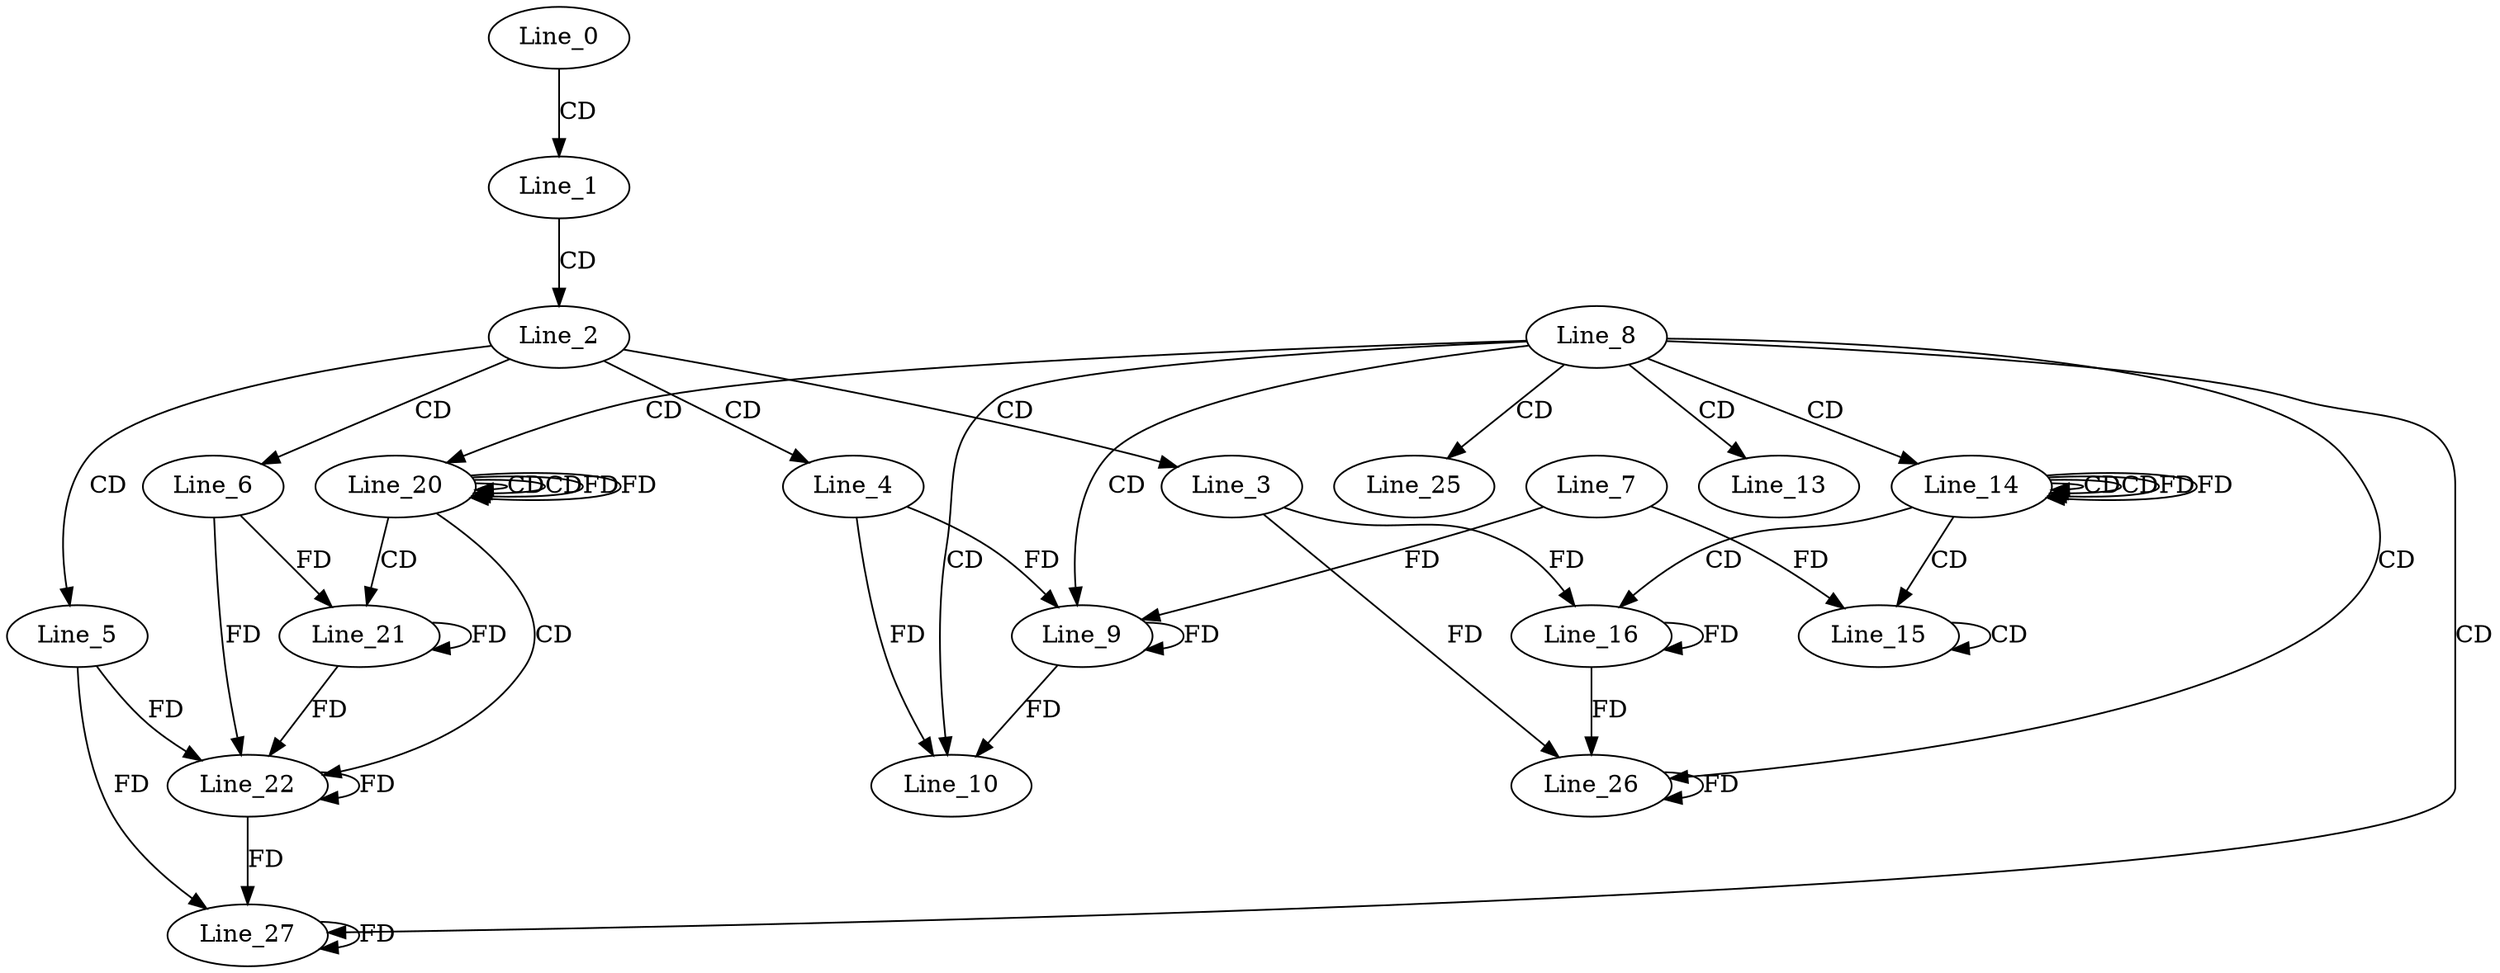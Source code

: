 digraph G {
  Line_0;
  Line_1;
  Line_2;
  Line_3;
  Line_4;
  Line_5;
  Line_6;
  Line_8;
  Line_9;
  Line_9;
  Line_7;
  Line_10;
  Line_13;
  Line_14;
  Line_14;
  Line_14;
  Line_15;
  Line_15;
  Line_16;
  Line_20;
  Line_20;
  Line_20;
  Line_21;
  Line_22;
  Line_25;
  Line_26;
  Line_27;
  Line_0 -> Line_1 [ label="CD" ];
  Line_1 -> Line_2 [ label="CD" ];
  Line_2 -> Line_3 [ label="CD" ];
  Line_2 -> Line_4 [ label="CD" ];
  Line_2 -> Line_5 [ label="CD" ];
  Line_2 -> Line_6 [ label="CD" ];
  Line_8 -> Line_9 [ label="CD" ];
  Line_9 -> Line_9 [ label="FD" ];
  Line_4 -> Line_9 [ label="FD" ];
  Line_7 -> Line_9 [ label="FD" ];
  Line_8 -> Line_10 [ label="CD" ];
  Line_9 -> Line_10 [ label="FD" ];
  Line_4 -> Line_10 [ label="FD" ];
  Line_8 -> Line_13 [ label="CD" ];
  Line_8 -> Line_14 [ label="CD" ];
  Line_14 -> Line_14 [ label="CD" ];
  Line_14 -> Line_14 [ label="CD" ];
  Line_14 -> Line_14 [ label="FD" ];
  Line_14 -> Line_15 [ label="CD" ];
  Line_15 -> Line_15 [ label="CD" ];
  Line_7 -> Line_15 [ label="FD" ];
  Line_14 -> Line_16 [ label="CD" ];
  Line_16 -> Line_16 [ label="FD" ];
  Line_3 -> Line_16 [ label="FD" ];
  Line_8 -> Line_20 [ label="CD" ];
  Line_20 -> Line_20 [ label="CD" ];
  Line_20 -> Line_20 [ label="CD" ];
  Line_20 -> Line_20 [ label="FD" ];
  Line_20 -> Line_21 [ label="CD" ];
  Line_21 -> Line_21 [ label="FD" ];
  Line_6 -> Line_21 [ label="FD" ];
  Line_20 -> Line_22 [ label="CD" ];
  Line_22 -> Line_22 [ label="FD" ];
  Line_5 -> Line_22 [ label="FD" ];
  Line_21 -> Line_22 [ label="FD" ];
  Line_6 -> Line_22 [ label="FD" ];
  Line_8 -> Line_25 [ label="CD" ];
  Line_8 -> Line_26 [ label="CD" ];
  Line_16 -> Line_26 [ label="FD" ];
  Line_26 -> Line_26 [ label="FD" ];
  Line_3 -> Line_26 [ label="FD" ];
  Line_8 -> Line_27 [ label="CD" ];
  Line_22 -> Line_27 [ label="FD" ];
  Line_27 -> Line_27 [ label="FD" ];
  Line_5 -> Line_27 [ label="FD" ];
  Line_14 -> Line_14 [ label="FD" ];
  Line_20 -> Line_20 [ label="FD" ];
}
